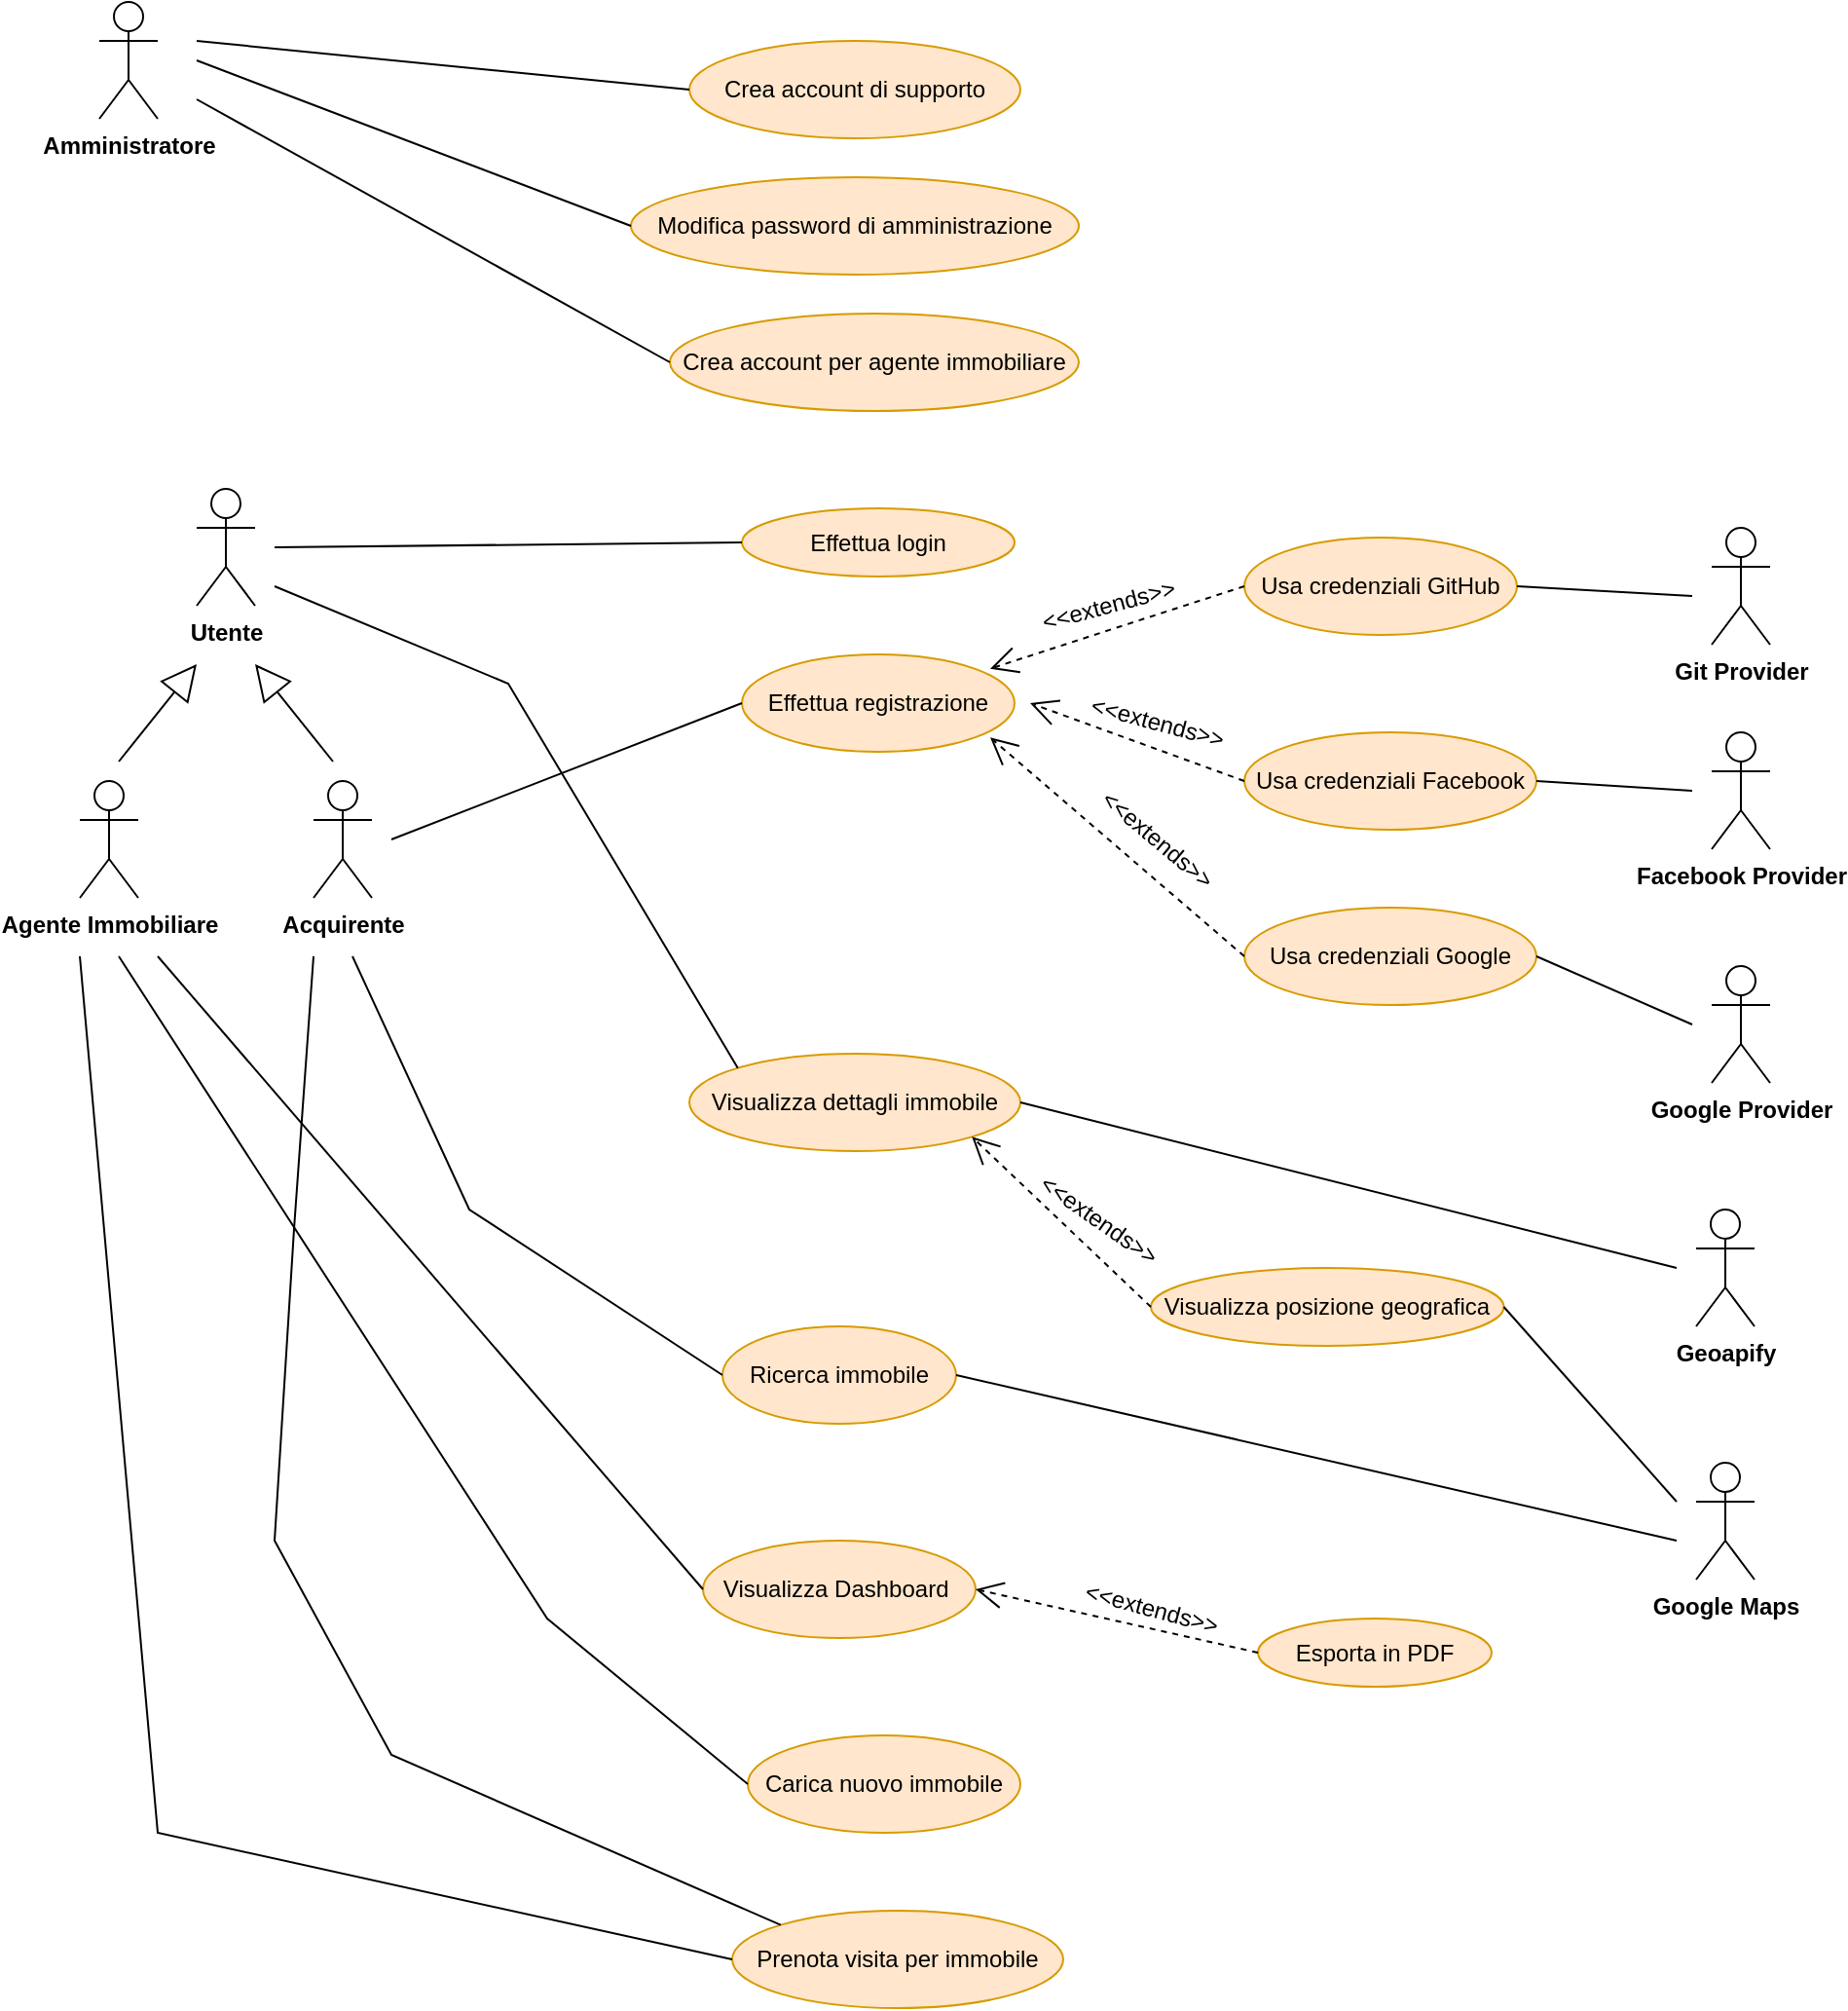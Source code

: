 <mxfile version="24.7.17">
  <diagram name="Pagina-1" id="nE9x_HqnzeP_BkiM5YJi">
    <mxGraphModel dx="1036" dy="606" grid="1" gridSize="10" guides="1" tooltips="1" connect="1" arrows="1" fold="1" page="1" pageScale="1" pageWidth="827" pageHeight="1169" math="0" shadow="0">
      <root>
        <mxCell id="0" />
        <mxCell id="1" parent="0" />
        <mxCell id="m56gPD-ubqhTa6Vr48Xi-1" value="&lt;b&gt;Amministratore&lt;/b&gt;" style="shape=umlActor;verticalLabelPosition=bottom;verticalAlign=top;html=1;outlineConnect=0;" vertex="1" parent="1">
          <mxGeometry x="50" y="60" width="30" height="60" as="geometry" />
        </mxCell>
        <mxCell id="m56gPD-ubqhTa6Vr48Xi-3" value="Crea account di supporto" style="ellipse;whiteSpace=wrap;html=1;fillColor=#ffe6cc;strokeColor=#d79b00;" vertex="1" parent="1">
          <mxGeometry x="353" y="80" width="170" height="50" as="geometry" />
        </mxCell>
        <mxCell id="m56gPD-ubqhTa6Vr48Xi-4" value="Modifica password di amministrazione" style="ellipse;whiteSpace=wrap;html=1;fillColor=#ffe6cc;strokeColor=#d79b00;" vertex="1" parent="1">
          <mxGeometry x="323" y="150" width="230" height="50" as="geometry" />
        </mxCell>
        <mxCell id="m56gPD-ubqhTa6Vr48Xi-5" value="Crea account per agente immobiliare" style="ellipse;whiteSpace=wrap;html=1;fillColor=#ffe6cc;strokeColor=#d79b00;" vertex="1" parent="1">
          <mxGeometry x="343" y="220" width="210" height="50" as="geometry" />
        </mxCell>
        <mxCell id="m56gPD-ubqhTa6Vr48Xi-7" value="" style="endArrow=none;html=1;rounded=0;entryX=0;entryY=0.5;entryDx=0;entryDy=0;" edge="1" parent="1" target="m56gPD-ubqhTa6Vr48Xi-3">
          <mxGeometry relative="1" as="geometry">
            <mxPoint x="100" y="80" as="sourcePoint" />
            <mxPoint x="490" y="310" as="targetPoint" />
          </mxGeometry>
        </mxCell>
        <mxCell id="m56gPD-ubqhTa6Vr48Xi-8" value="" style="endArrow=none;html=1;rounded=0;entryX=0;entryY=0.5;entryDx=0;entryDy=0;" edge="1" parent="1" target="m56gPD-ubqhTa6Vr48Xi-4">
          <mxGeometry relative="1" as="geometry">
            <mxPoint x="100" y="90" as="sourcePoint" />
            <mxPoint x="460" y="130" as="targetPoint" />
          </mxGeometry>
        </mxCell>
        <mxCell id="m56gPD-ubqhTa6Vr48Xi-9" value="" style="endArrow=none;html=1;rounded=0;entryX=0;entryY=0.5;entryDx=0;entryDy=0;" edge="1" parent="1" target="m56gPD-ubqhTa6Vr48Xi-5">
          <mxGeometry relative="1" as="geometry">
            <mxPoint x="100" y="110" as="sourcePoint" />
            <mxPoint x="460" y="130" as="targetPoint" />
          </mxGeometry>
        </mxCell>
        <mxCell id="m56gPD-ubqhTa6Vr48Xi-10" value="&lt;b&gt;Utente&lt;/b&gt;" style="shape=umlActor;verticalLabelPosition=bottom;verticalAlign=top;html=1;" vertex="1" parent="1">
          <mxGeometry x="100" y="310" width="30" height="60" as="geometry" />
        </mxCell>
        <mxCell id="m56gPD-ubqhTa6Vr48Xi-11" value="&lt;b&gt;Acquirente&lt;/b&gt;" style="shape=umlActor;verticalLabelPosition=bottom;verticalAlign=top;html=1;" vertex="1" parent="1">
          <mxGeometry x="160" y="460" width="30" height="60" as="geometry" />
        </mxCell>
        <mxCell id="m56gPD-ubqhTa6Vr48Xi-12" value="&lt;b&gt;Agente Immobiliare&lt;/b&gt;" style="shape=umlActor;verticalLabelPosition=bottom;verticalAlign=top;html=1;" vertex="1" parent="1">
          <mxGeometry x="40" y="460" width="30" height="60" as="geometry" />
        </mxCell>
        <mxCell id="m56gPD-ubqhTa6Vr48Xi-13" value="" style="endArrow=block;endSize=16;endFill=0;html=1;rounded=0;" edge="1" parent="1">
          <mxGeometry width="160" relative="1" as="geometry">
            <mxPoint x="60" y="450" as="sourcePoint" />
            <mxPoint x="100" y="400" as="targetPoint" />
          </mxGeometry>
        </mxCell>
        <mxCell id="m56gPD-ubqhTa6Vr48Xi-14" value="" style="endArrow=block;endSize=16;endFill=0;html=1;rounded=0;" edge="1" parent="1">
          <mxGeometry width="160" relative="1" as="geometry">
            <mxPoint x="170" y="450" as="sourcePoint" />
            <mxPoint x="130" y="400" as="targetPoint" />
          </mxGeometry>
        </mxCell>
        <mxCell id="m56gPD-ubqhTa6Vr48Xi-15" value="Effettua registrazione" style="ellipse;whiteSpace=wrap;html=1;fillColor=#ffe6cc;strokeColor=#d79b00;" vertex="1" parent="1">
          <mxGeometry x="380" y="395" width="140" height="50" as="geometry" />
        </mxCell>
        <mxCell id="m56gPD-ubqhTa6Vr48Xi-16" value="Effettua login" style="ellipse;whiteSpace=wrap;html=1;fillColor=#ffe6cc;strokeColor=#d79b00;" vertex="1" parent="1">
          <mxGeometry x="380" y="320" width="140" height="35" as="geometry" />
        </mxCell>
        <mxCell id="m56gPD-ubqhTa6Vr48Xi-17" value="" style="endArrow=none;html=1;rounded=0;entryX=0;entryY=0.5;entryDx=0;entryDy=0;" edge="1" parent="1" target="m56gPD-ubqhTa6Vr48Xi-15">
          <mxGeometry relative="1" as="geometry">
            <mxPoint x="200" y="490" as="sourcePoint" />
            <mxPoint x="460" y="530" as="targetPoint" />
          </mxGeometry>
        </mxCell>
        <mxCell id="m56gPD-ubqhTa6Vr48Xi-18" value="" style="endArrow=none;html=1;rounded=0;entryX=0;entryY=0.5;entryDx=0;entryDy=0;" edge="1" parent="1" target="m56gPD-ubqhTa6Vr48Xi-16">
          <mxGeometry relative="1" as="geometry">
            <mxPoint x="140" y="340" as="sourcePoint" />
            <mxPoint x="460" y="330" as="targetPoint" />
          </mxGeometry>
        </mxCell>
        <mxCell id="m56gPD-ubqhTa6Vr48Xi-19" value="Usa credenziali GitHub" style="ellipse;whiteSpace=wrap;html=1;fillColor=#ffe6cc;strokeColor=#d79b00;" vertex="1" parent="1">
          <mxGeometry x="638" y="335" width="140" height="50" as="geometry" />
        </mxCell>
        <mxCell id="m56gPD-ubqhTa6Vr48Xi-20" value="Usa credenziali Facebook" style="ellipse;whiteSpace=wrap;html=1;fillColor=#ffe6cc;strokeColor=#d79b00;" vertex="1" parent="1">
          <mxGeometry x="638" y="435" width="150" height="50" as="geometry" />
        </mxCell>
        <mxCell id="m56gPD-ubqhTa6Vr48Xi-21" value="Usa credenziali Google" style="ellipse;whiteSpace=wrap;html=1;fillColor=#ffe6cc;strokeColor=#d79b00;" vertex="1" parent="1">
          <mxGeometry x="638" y="525" width="150" height="50" as="geometry" />
        </mxCell>
        <mxCell id="m56gPD-ubqhTa6Vr48Xi-22" value="" style="endArrow=open;endSize=12;dashed=1;html=1;rounded=0;entryX=1;entryY=0.5;entryDx=0;entryDy=0;exitX=0;exitY=0.5;exitDx=0;exitDy=0;" edge="1" parent="1" source="m56gPD-ubqhTa6Vr48Xi-20">
          <mxGeometry width="160" relative="1" as="geometry">
            <mxPoint x="368" y="505" as="sourcePoint" />
            <mxPoint x="528" y="420" as="targetPoint" />
          </mxGeometry>
        </mxCell>
        <mxCell id="m56gPD-ubqhTa6Vr48Xi-23" value="" style="endArrow=open;endSize=12;dashed=1;html=1;rounded=0;entryX=1;entryY=1;entryDx=0;entryDy=0;exitX=0;exitY=0.5;exitDx=0;exitDy=0;" edge="1" parent="1" source="m56gPD-ubqhTa6Vr48Xi-21">
          <mxGeometry width="160" relative="1" as="geometry">
            <mxPoint x="648" y="460" as="sourcePoint" />
            <mxPoint x="507.497" y="437.678" as="targetPoint" />
          </mxGeometry>
        </mxCell>
        <mxCell id="m56gPD-ubqhTa6Vr48Xi-24" value="" style="endArrow=open;endSize=12;dashed=1;html=1;rounded=0;entryX=1;entryY=0;entryDx=0;entryDy=0;exitX=0;exitY=0.5;exitDx=0;exitDy=0;" edge="1" parent="1" source="m56gPD-ubqhTa6Vr48Xi-19">
          <mxGeometry width="160" relative="1" as="geometry">
            <mxPoint x="648" y="460" as="sourcePoint" />
            <mxPoint x="507.497" y="402.322" as="targetPoint" />
          </mxGeometry>
        </mxCell>
        <mxCell id="m56gPD-ubqhTa6Vr48Xi-25" value="&amp;lt;&amp;lt;extends&amp;gt;&amp;gt;" style="text;html=1;align=center;verticalAlign=middle;resizable=0;points=[];autosize=1;strokeColor=none;fillColor=none;rotation=-15;" vertex="1" parent="1">
          <mxGeometry x="523" y="355" width="90" height="30" as="geometry" />
        </mxCell>
        <mxCell id="m56gPD-ubqhTa6Vr48Xi-26" value="&amp;lt;&amp;lt;extends&amp;gt;&amp;gt;" style="text;html=1;align=center;verticalAlign=middle;resizable=0;points=[];autosize=1;strokeColor=none;fillColor=none;rotation=15;" vertex="1" parent="1">
          <mxGeometry x="548" y="415" width="90" height="30" as="geometry" />
        </mxCell>
        <mxCell id="m56gPD-ubqhTa6Vr48Xi-27" value="&amp;lt;&amp;lt;extends&amp;gt;&amp;gt;" style="text;html=1;align=center;verticalAlign=middle;resizable=0;points=[];autosize=1;strokeColor=none;fillColor=none;rotation=40;" vertex="1" parent="1">
          <mxGeometry x="548" y="475" width="90" height="30" as="geometry" />
        </mxCell>
        <mxCell id="m56gPD-ubqhTa6Vr48Xi-28" value="&lt;b&gt;Git Provider&lt;/b&gt;" style="shape=umlActor;verticalLabelPosition=bottom;verticalAlign=top;html=1;" vertex="1" parent="1">
          <mxGeometry x="878" y="330" width="30" height="60" as="geometry" />
        </mxCell>
        <mxCell id="m56gPD-ubqhTa6Vr48Xi-29" value="" style="endArrow=none;html=1;rounded=0;exitX=1;exitY=0.5;exitDx=0;exitDy=0;" edge="1" parent="1" source="m56gPD-ubqhTa6Vr48Xi-19">
          <mxGeometry relative="1" as="geometry">
            <mxPoint x="618" y="405" as="sourcePoint" />
            <mxPoint x="868" y="365" as="targetPoint" />
          </mxGeometry>
        </mxCell>
        <mxCell id="m56gPD-ubqhTa6Vr48Xi-30" value="&lt;b&gt;Facebook Provider&lt;/b&gt;" style="shape=umlActor;verticalLabelPosition=bottom;verticalAlign=top;html=1;" vertex="1" parent="1">
          <mxGeometry x="878" y="435" width="30" height="60" as="geometry" />
        </mxCell>
        <mxCell id="m56gPD-ubqhTa6Vr48Xi-31" value="" style="endArrow=none;html=1;rounded=0;exitX=1;exitY=0.5;exitDx=0;exitDy=0;" edge="1" parent="1" source="m56gPD-ubqhTa6Vr48Xi-20">
          <mxGeometry relative="1" as="geometry">
            <mxPoint x="618" y="405" as="sourcePoint" />
            <mxPoint x="868" y="465" as="targetPoint" />
          </mxGeometry>
        </mxCell>
        <mxCell id="m56gPD-ubqhTa6Vr48Xi-32" value="&lt;b&gt;Google Provider&lt;/b&gt;" style="shape=umlActor;verticalLabelPosition=bottom;verticalAlign=top;html=1;" vertex="1" parent="1">
          <mxGeometry x="878" y="555" width="30" height="60" as="geometry" />
        </mxCell>
        <mxCell id="m56gPD-ubqhTa6Vr48Xi-33" value="" style="endArrow=none;html=1;rounded=0;exitX=1;exitY=0.5;exitDx=0;exitDy=0;" edge="1" parent="1" source="m56gPD-ubqhTa6Vr48Xi-21">
          <mxGeometry relative="1" as="geometry">
            <mxPoint x="618" y="505" as="sourcePoint" />
            <mxPoint x="868" y="585" as="targetPoint" />
          </mxGeometry>
        </mxCell>
        <mxCell id="m56gPD-ubqhTa6Vr48Xi-34" value="Visualizza Dashboard&amp;nbsp;" style="ellipse;whiteSpace=wrap;html=1;fillColor=#ffe6cc;strokeColor=#d79b00;" vertex="1" parent="1">
          <mxGeometry x="360" y="850" width="140" height="50" as="geometry" />
        </mxCell>
        <mxCell id="m56gPD-ubqhTa6Vr48Xi-35" value="" style="endArrow=none;html=1;rounded=0;exitX=0;exitY=0.5;exitDx=0;exitDy=0;" edge="1" parent="1" source="m56gPD-ubqhTa6Vr48Xi-34">
          <mxGeometry relative="1" as="geometry">
            <mxPoint x="390" y="630" as="sourcePoint" />
            <mxPoint x="80" y="550" as="targetPoint" />
          </mxGeometry>
        </mxCell>
        <mxCell id="m56gPD-ubqhTa6Vr48Xi-36" value="Esporta in PDF" style="ellipse;whiteSpace=wrap;html=1;fillColor=#ffe6cc;strokeColor=#d79b00;" vertex="1" parent="1">
          <mxGeometry x="645" y="890" width="120" height="35" as="geometry" />
        </mxCell>
        <mxCell id="m56gPD-ubqhTa6Vr48Xi-37" value="" style="endArrow=open;endSize=12;dashed=1;html=1;rounded=0;entryX=1;entryY=0.5;entryDx=0;entryDy=0;exitX=0;exitY=0.5;exitDx=0;exitDy=0;" edge="1" source="m56gPD-ubqhTa6Vr48Xi-36" parent="1" target="m56gPD-ubqhTa6Vr48Xi-34">
          <mxGeometry width="160" relative="1" as="geometry">
            <mxPoint x="635" y="1060" as="sourcePoint" />
            <mxPoint x="500" y="880" as="targetPoint" />
          </mxGeometry>
        </mxCell>
        <mxCell id="m56gPD-ubqhTa6Vr48Xi-38" value="&amp;lt;&amp;lt;extends&amp;gt;&amp;gt;" style="text;html=1;align=center;verticalAlign=middle;resizable=0;points=[];autosize=1;strokeColor=none;fillColor=none;rotation=15;" vertex="1" parent="1">
          <mxGeometry x="545" y="870" width="90" height="30" as="geometry" />
        </mxCell>
        <mxCell id="m56gPD-ubqhTa6Vr48Xi-39" value="Carica nuovo immobile" style="ellipse;whiteSpace=wrap;html=1;fillColor=#ffe6cc;strokeColor=#d79b00;" vertex="1" parent="1">
          <mxGeometry x="383" y="950" width="140" height="50" as="geometry" />
        </mxCell>
        <mxCell id="m56gPD-ubqhTa6Vr48Xi-40" value="" style="endArrow=none;html=1;rounded=0;entryX=0;entryY=0.5;entryDx=0;entryDy=0;" edge="1" parent="1" target="m56gPD-ubqhTa6Vr48Xi-39">
          <mxGeometry relative="1" as="geometry">
            <mxPoint x="60" y="550" as="sourcePoint" />
            <mxPoint x="440" y="630" as="targetPoint" />
            <Array as="points">
              <mxPoint x="280" y="890" />
            </Array>
          </mxGeometry>
        </mxCell>
        <mxCell id="m56gPD-ubqhTa6Vr48Xi-41" value="Visualizza dettagli immobile" style="ellipse;whiteSpace=wrap;html=1;fillColor=#ffe6cc;strokeColor=#d79b00;" vertex="1" parent="1">
          <mxGeometry x="353" y="600" width="170" height="50" as="geometry" />
        </mxCell>
        <mxCell id="m56gPD-ubqhTa6Vr48Xi-43" value="&lt;b&gt;Geoapify&lt;/b&gt;" style="shape=umlActor;verticalLabelPosition=bottom;verticalAlign=top;html=1;" vertex="1" parent="1">
          <mxGeometry x="870" y="680" width="30" height="60" as="geometry" />
        </mxCell>
        <mxCell id="m56gPD-ubqhTa6Vr48Xi-44" value="" style="endArrow=none;html=1;rounded=0;entryX=1;entryY=0.5;entryDx=0;entryDy=0;" edge="1" parent="1" target="m56gPD-ubqhTa6Vr48Xi-41">
          <mxGeometry relative="1" as="geometry">
            <mxPoint x="860" y="710" as="sourcePoint" />
            <mxPoint x="435" y="540" as="targetPoint" />
          </mxGeometry>
        </mxCell>
        <mxCell id="m56gPD-ubqhTa6Vr48Xi-45" value="Visualizza posizione geografica" style="ellipse;whiteSpace=wrap;html=1;fillColor=#ffe6cc;strokeColor=#d79b00;" vertex="1" parent="1">
          <mxGeometry x="590" y="710" width="181.25" height="40" as="geometry" />
        </mxCell>
        <mxCell id="m56gPD-ubqhTa6Vr48Xi-46" value="" style="endArrow=open;endSize=12;dashed=1;html=1;rounded=0;entryX=1;entryY=1;entryDx=0;entryDy=0;exitX=0;exitY=0.5;exitDx=0;exitDy=0;" edge="1" source="m56gPD-ubqhTa6Vr48Xi-45" parent="1" target="m56gPD-ubqhTa6Vr48Xi-41">
          <mxGeometry width="160" relative="1" as="geometry">
            <mxPoint x="542.5" y="890" as="sourcePoint" />
            <mxPoint x="407.5" y="705" as="targetPoint" />
          </mxGeometry>
        </mxCell>
        <mxCell id="m56gPD-ubqhTa6Vr48Xi-47" value="&amp;lt;&amp;lt;extends&amp;gt;&amp;gt;" style="text;html=1;align=center;verticalAlign=middle;resizable=0;points=[];autosize=1;strokeColor=none;fillColor=none;rotation=35;" vertex="1" parent="1">
          <mxGeometry x="517.5" y="670" width="90" height="30" as="geometry" />
        </mxCell>
        <mxCell id="m56gPD-ubqhTa6Vr48Xi-48" value="&lt;b&gt;Google Maps&lt;/b&gt;" style="shape=umlActor;verticalLabelPosition=bottom;verticalAlign=top;html=1;" vertex="1" parent="1">
          <mxGeometry x="870" y="810" width="30" height="60" as="geometry" />
        </mxCell>
        <mxCell id="m56gPD-ubqhTa6Vr48Xi-49" value="" style="endArrow=none;html=1;rounded=0;entryX=1;entryY=0.5;entryDx=0;entryDy=0;" edge="1" parent="1" target="m56gPD-ubqhTa6Vr48Xi-45">
          <mxGeometry relative="1" as="geometry">
            <mxPoint x="860" y="830" as="sourcePoint" />
            <mxPoint x="675" y="740" as="targetPoint" />
          </mxGeometry>
        </mxCell>
        <mxCell id="m56gPD-ubqhTa6Vr48Xi-50" value="Ricerca immobile" style="ellipse;whiteSpace=wrap;html=1;fillColor=#ffe6cc;strokeColor=#d79b00;" vertex="1" parent="1">
          <mxGeometry x="370" y="740" width="120" height="50" as="geometry" />
        </mxCell>
        <mxCell id="m56gPD-ubqhTa6Vr48Xi-52" value="" style="endArrow=none;html=1;rounded=0;entryX=1;entryY=0.5;entryDx=0;entryDy=0;" edge="1" parent="1" target="m56gPD-ubqhTa6Vr48Xi-50">
          <mxGeometry relative="1" as="geometry">
            <mxPoint x="860" y="850" as="sourcePoint" />
            <mxPoint x="535" y="640" as="targetPoint" />
          </mxGeometry>
        </mxCell>
        <mxCell id="m56gPD-ubqhTa6Vr48Xi-53" value="Prenota visita per immobile" style="ellipse;whiteSpace=wrap;html=1;fillColor=#ffe6cc;strokeColor=#d79b00;" vertex="1" parent="1">
          <mxGeometry x="375" y="1040" width="170" height="50" as="geometry" />
        </mxCell>
        <mxCell id="m56gPD-ubqhTa6Vr48Xi-54" value="" style="endArrow=none;html=1;rounded=0;entryX=0;entryY=0;entryDx=0;entryDy=0;" edge="1" parent="1" target="m56gPD-ubqhTa6Vr48Xi-53">
          <mxGeometry relative="1" as="geometry">
            <mxPoint x="160" y="550" as="sourcePoint" />
            <mxPoint x="540" y="730" as="targetPoint" />
            <Array as="points">
              <mxPoint x="150" y="690" />
              <mxPoint x="140" y="850" />
              <mxPoint x="200" y="960" />
            </Array>
          </mxGeometry>
        </mxCell>
        <mxCell id="m56gPD-ubqhTa6Vr48Xi-55" value="" style="endArrow=none;html=1;rounded=0;exitX=0;exitY=0.5;exitDx=0;exitDy=0;" edge="1" parent="1" source="m56gPD-ubqhTa6Vr48Xi-53">
          <mxGeometry relative="1" as="geometry">
            <mxPoint x="380" y="830" as="sourcePoint" />
            <mxPoint x="40" y="550" as="targetPoint" />
            <Array as="points">
              <mxPoint x="80" y="1000" />
            </Array>
          </mxGeometry>
        </mxCell>
        <mxCell id="m56gPD-ubqhTa6Vr48Xi-57" value="" style="endArrow=none;html=1;rounded=0;entryX=0;entryY=0.5;entryDx=0;entryDy=0;" edge="1" parent="1" target="m56gPD-ubqhTa6Vr48Xi-50">
          <mxGeometry relative="1" as="geometry">
            <mxPoint x="180" y="550" as="sourcePoint" />
            <mxPoint x="610" y="530" as="targetPoint" />
            <Array as="points">
              <mxPoint x="240" y="680" />
            </Array>
          </mxGeometry>
        </mxCell>
        <mxCell id="m56gPD-ubqhTa6Vr48Xi-58" value="" style="endArrow=none;html=1;rounded=0;entryX=0;entryY=0;entryDx=0;entryDy=0;" edge="1" parent="1" target="m56gPD-ubqhTa6Vr48Xi-41">
          <mxGeometry relative="1" as="geometry">
            <mxPoint x="140" y="360" as="sourcePoint" />
            <mxPoint x="610" y="630" as="targetPoint" />
            <Array as="points">
              <mxPoint x="260" y="410" />
            </Array>
          </mxGeometry>
        </mxCell>
      </root>
    </mxGraphModel>
  </diagram>
</mxfile>
